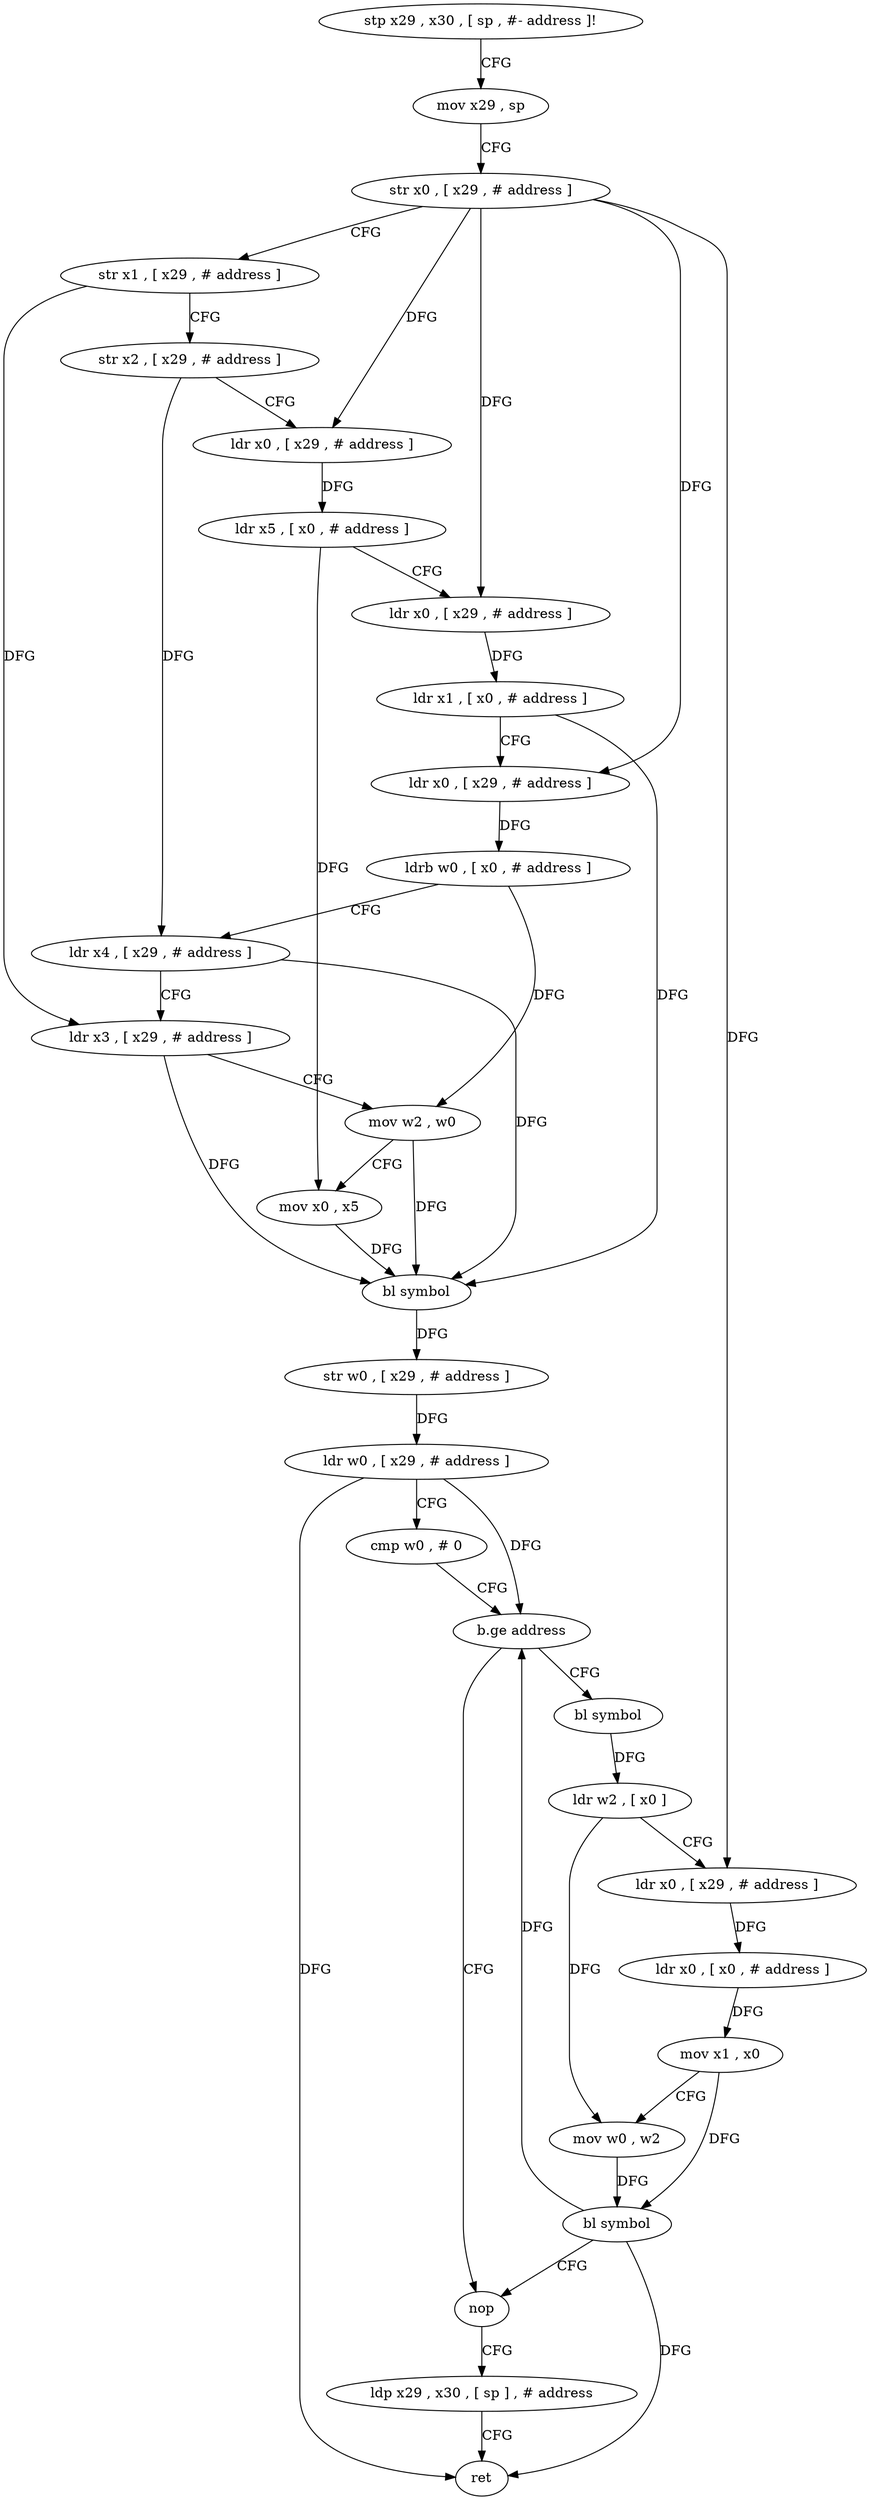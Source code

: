 digraph "func" {
"4256360" [label = "stp x29 , x30 , [ sp , #- address ]!" ]
"4256364" [label = "mov x29 , sp" ]
"4256368" [label = "str x0 , [ x29 , # address ]" ]
"4256372" [label = "str x1 , [ x29 , # address ]" ]
"4256376" [label = "str x2 , [ x29 , # address ]" ]
"4256380" [label = "ldr x0 , [ x29 , # address ]" ]
"4256384" [label = "ldr x5 , [ x0 , # address ]" ]
"4256388" [label = "ldr x0 , [ x29 , # address ]" ]
"4256392" [label = "ldr x1 , [ x0 , # address ]" ]
"4256396" [label = "ldr x0 , [ x29 , # address ]" ]
"4256400" [label = "ldrb w0 , [ x0 , # address ]" ]
"4256404" [label = "ldr x4 , [ x29 , # address ]" ]
"4256408" [label = "ldr x3 , [ x29 , # address ]" ]
"4256412" [label = "mov w2 , w0" ]
"4256416" [label = "mov x0 , x5" ]
"4256420" [label = "bl symbol" ]
"4256424" [label = "str w0 , [ x29 , # address ]" ]
"4256428" [label = "ldr w0 , [ x29 , # address ]" ]
"4256432" [label = "cmp w0 , # 0" ]
"4256436" [label = "b.ge address" ]
"4256468" [label = "nop" ]
"4256440" [label = "bl symbol" ]
"4256472" [label = "ldp x29 , x30 , [ sp ] , # address" ]
"4256476" [label = "ret" ]
"4256444" [label = "ldr w2 , [ x0 ]" ]
"4256448" [label = "ldr x0 , [ x29 , # address ]" ]
"4256452" [label = "ldr x0 , [ x0 , # address ]" ]
"4256456" [label = "mov x1 , x0" ]
"4256460" [label = "mov w0 , w2" ]
"4256464" [label = "bl symbol" ]
"4256360" -> "4256364" [ label = "CFG" ]
"4256364" -> "4256368" [ label = "CFG" ]
"4256368" -> "4256372" [ label = "CFG" ]
"4256368" -> "4256380" [ label = "DFG" ]
"4256368" -> "4256388" [ label = "DFG" ]
"4256368" -> "4256396" [ label = "DFG" ]
"4256368" -> "4256448" [ label = "DFG" ]
"4256372" -> "4256376" [ label = "CFG" ]
"4256372" -> "4256408" [ label = "DFG" ]
"4256376" -> "4256380" [ label = "CFG" ]
"4256376" -> "4256404" [ label = "DFG" ]
"4256380" -> "4256384" [ label = "DFG" ]
"4256384" -> "4256388" [ label = "CFG" ]
"4256384" -> "4256416" [ label = "DFG" ]
"4256388" -> "4256392" [ label = "DFG" ]
"4256392" -> "4256396" [ label = "CFG" ]
"4256392" -> "4256420" [ label = "DFG" ]
"4256396" -> "4256400" [ label = "DFG" ]
"4256400" -> "4256404" [ label = "CFG" ]
"4256400" -> "4256412" [ label = "DFG" ]
"4256404" -> "4256408" [ label = "CFG" ]
"4256404" -> "4256420" [ label = "DFG" ]
"4256408" -> "4256412" [ label = "CFG" ]
"4256408" -> "4256420" [ label = "DFG" ]
"4256412" -> "4256416" [ label = "CFG" ]
"4256412" -> "4256420" [ label = "DFG" ]
"4256416" -> "4256420" [ label = "DFG" ]
"4256420" -> "4256424" [ label = "DFG" ]
"4256424" -> "4256428" [ label = "DFG" ]
"4256428" -> "4256432" [ label = "CFG" ]
"4256428" -> "4256436" [ label = "DFG" ]
"4256428" -> "4256476" [ label = "DFG" ]
"4256432" -> "4256436" [ label = "CFG" ]
"4256436" -> "4256468" [ label = "CFG" ]
"4256436" -> "4256440" [ label = "CFG" ]
"4256468" -> "4256472" [ label = "CFG" ]
"4256440" -> "4256444" [ label = "DFG" ]
"4256472" -> "4256476" [ label = "CFG" ]
"4256444" -> "4256448" [ label = "CFG" ]
"4256444" -> "4256460" [ label = "DFG" ]
"4256448" -> "4256452" [ label = "DFG" ]
"4256452" -> "4256456" [ label = "DFG" ]
"4256456" -> "4256460" [ label = "CFG" ]
"4256456" -> "4256464" [ label = "DFG" ]
"4256460" -> "4256464" [ label = "DFG" ]
"4256464" -> "4256468" [ label = "CFG" ]
"4256464" -> "4256436" [ label = "DFG" ]
"4256464" -> "4256476" [ label = "DFG" ]
}
